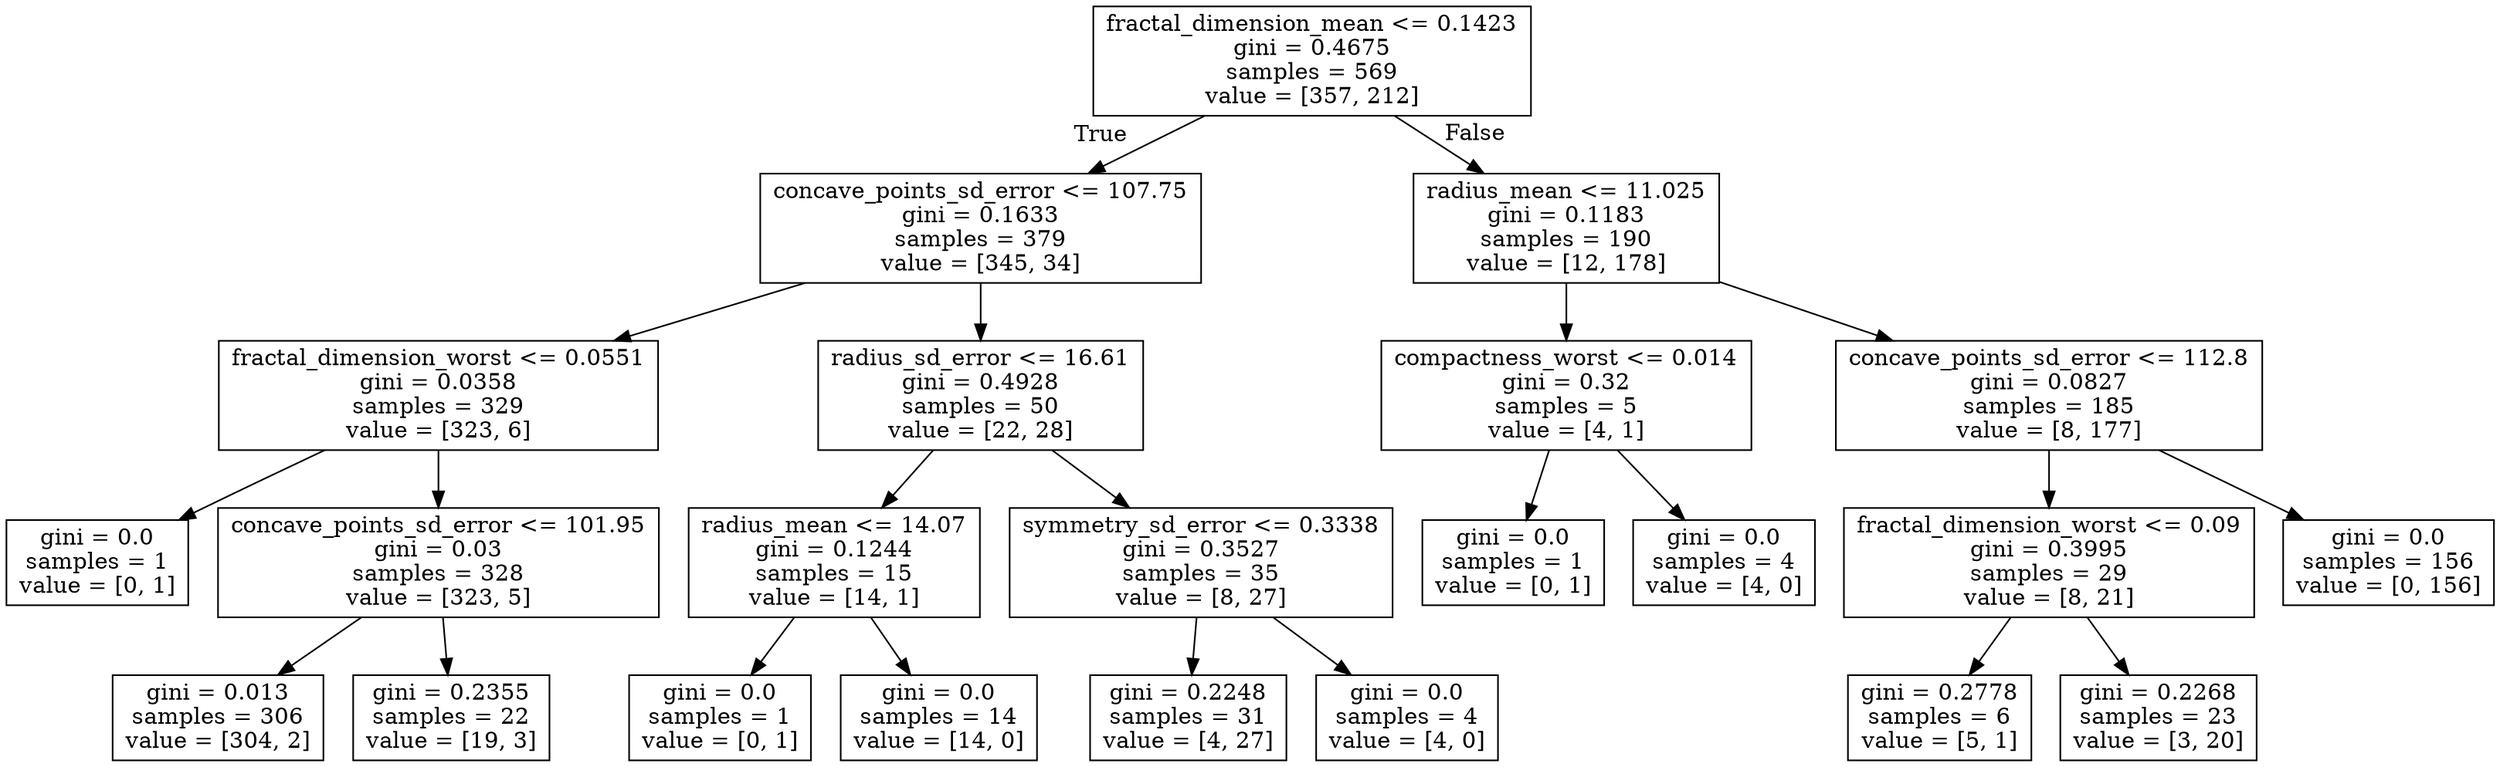 digraph Tree {
node [shape=box] ;
0 [label="fractal_dimension_mean <= 0.1423\ngini = 0.4675\nsamples = 569\nvalue = [357, 212]"] ;
1 [label="concave_points_sd_error <= 107.75\ngini = 0.1633\nsamples = 379\nvalue = [345, 34]"] ;
0 -> 1 [labeldistance=2.5, labelangle=45, headlabel="True"] ;
2 [label="fractal_dimension_worst <= 0.0551\ngini = 0.0358\nsamples = 329\nvalue = [323, 6]"] ;
1 -> 2 ;
3 [label="gini = 0.0\nsamples = 1\nvalue = [0, 1]"] ;
2 -> 3 ;
4 [label="concave_points_sd_error <= 101.95\ngini = 0.03\nsamples = 328\nvalue = [323, 5]"] ;
2 -> 4 ;
5 [label="gini = 0.013\nsamples = 306\nvalue = [304, 2]"] ;
4 -> 5 ;
6 [label="gini = 0.2355\nsamples = 22\nvalue = [19, 3]"] ;
4 -> 6 ;
7 [label="radius_sd_error <= 16.61\ngini = 0.4928\nsamples = 50\nvalue = [22, 28]"] ;
1 -> 7 ;
8 [label="radius_mean <= 14.07\ngini = 0.1244\nsamples = 15\nvalue = [14, 1]"] ;
7 -> 8 ;
9 [label="gini = 0.0\nsamples = 1\nvalue = [0, 1]"] ;
8 -> 9 ;
10 [label="gini = 0.0\nsamples = 14\nvalue = [14, 0]"] ;
8 -> 10 ;
11 [label="symmetry_sd_error <= 0.3338\ngini = 0.3527\nsamples = 35\nvalue = [8, 27]"] ;
7 -> 11 ;
12 [label="gini = 0.2248\nsamples = 31\nvalue = [4, 27]"] ;
11 -> 12 ;
13 [label="gini = 0.0\nsamples = 4\nvalue = [4, 0]"] ;
11 -> 13 ;
14 [label="radius_mean <= 11.025\ngini = 0.1183\nsamples = 190\nvalue = [12, 178]"] ;
0 -> 14 [labeldistance=2.5, labelangle=-45, headlabel="False"] ;
15 [label="compactness_worst <= 0.014\ngini = 0.32\nsamples = 5\nvalue = [4, 1]"] ;
14 -> 15 ;
16 [label="gini = 0.0\nsamples = 1\nvalue = [0, 1]"] ;
15 -> 16 ;
17 [label="gini = 0.0\nsamples = 4\nvalue = [4, 0]"] ;
15 -> 17 ;
18 [label="concave_points_sd_error <= 112.8\ngini = 0.0827\nsamples = 185\nvalue = [8, 177]"] ;
14 -> 18 ;
19 [label="fractal_dimension_worst <= 0.09\ngini = 0.3995\nsamples = 29\nvalue = [8, 21]"] ;
18 -> 19 ;
20 [label="gini = 0.2778\nsamples = 6\nvalue = [5, 1]"] ;
19 -> 20 ;
21 [label="gini = 0.2268\nsamples = 23\nvalue = [3, 20]"] ;
19 -> 21 ;
22 [label="gini = 0.0\nsamples = 156\nvalue = [0, 156]"] ;
18 -> 22 ;
}